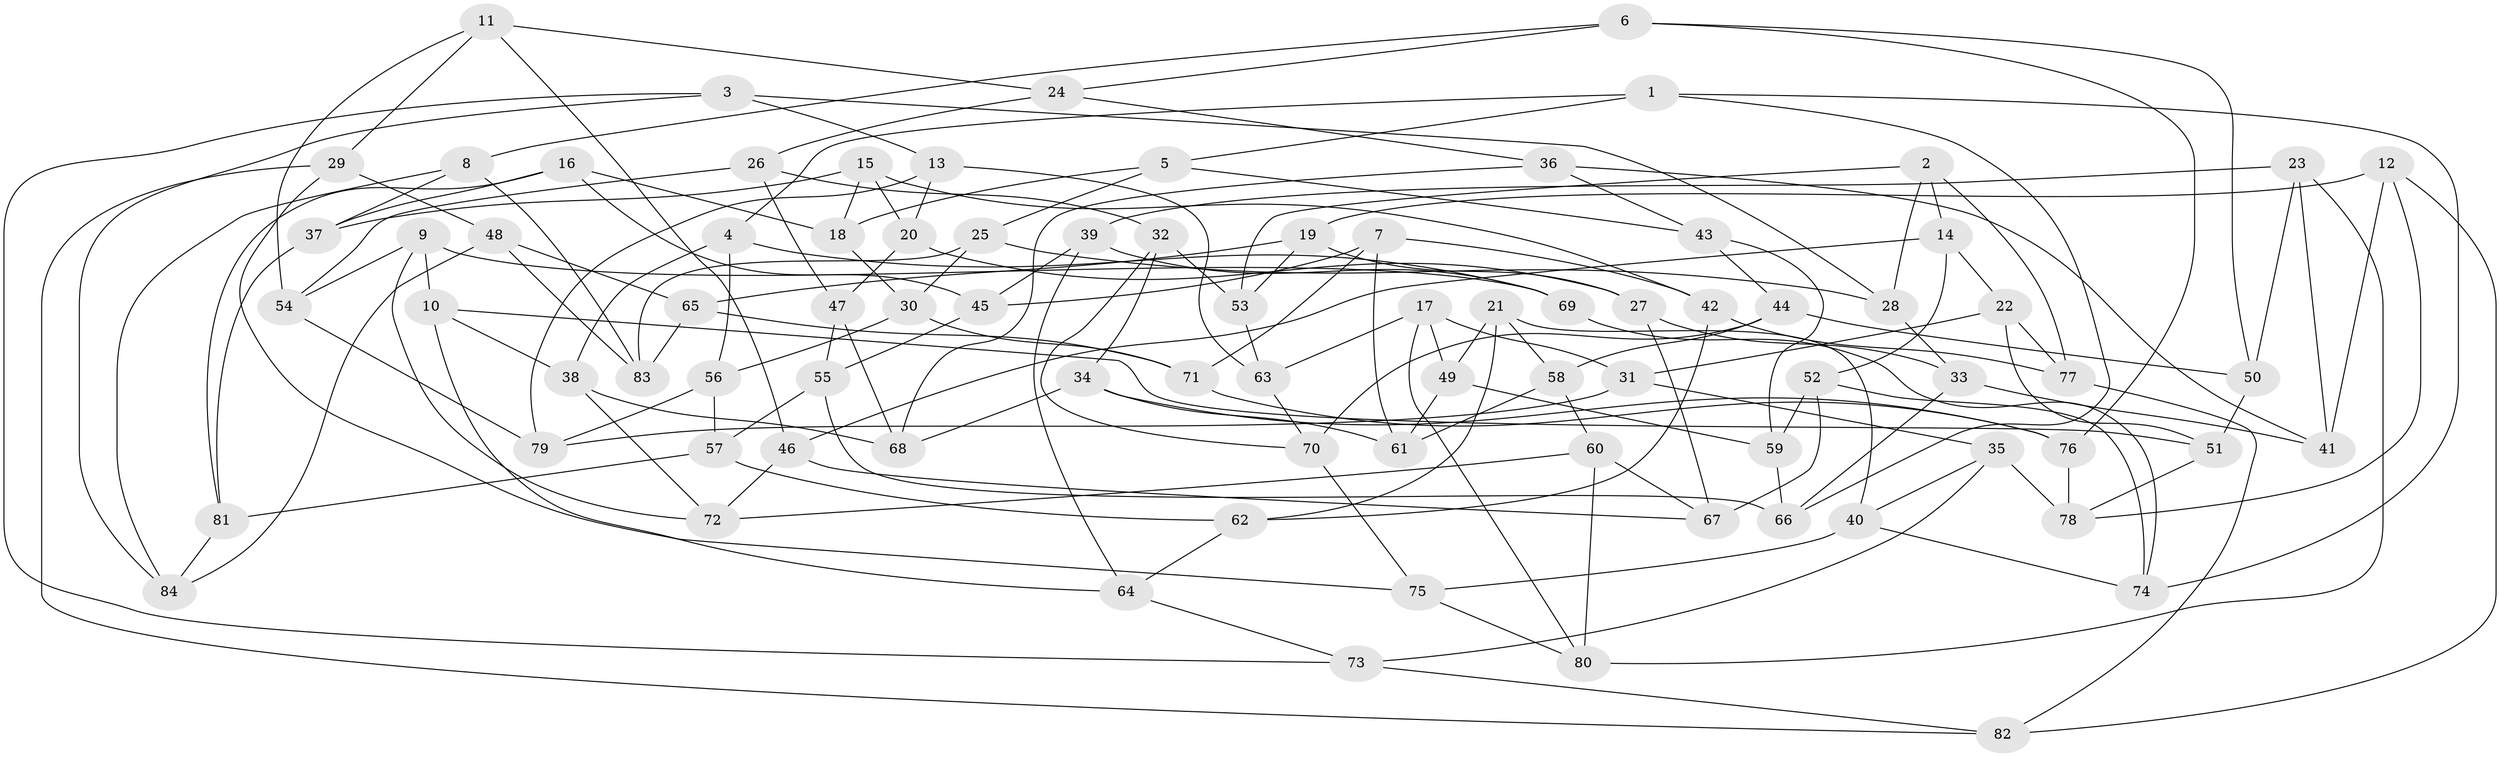 // coarse degree distribution, {9: 0.11904761904761904, 10: 0.047619047619047616, 6: 0.3333333333333333, 8: 0.07142857142857142, 4: 0.40476190476190477, 3: 0.023809523809523808}
// Generated by graph-tools (version 1.1) at 2025/21/03/04/25 18:21:01]
// undirected, 84 vertices, 168 edges
graph export_dot {
graph [start="1"]
  node [color=gray90,style=filled];
  1;
  2;
  3;
  4;
  5;
  6;
  7;
  8;
  9;
  10;
  11;
  12;
  13;
  14;
  15;
  16;
  17;
  18;
  19;
  20;
  21;
  22;
  23;
  24;
  25;
  26;
  27;
  28;
  29;
  30;
  31;
  32;
  33;
  34;
  35;
  36;
  37;
  38;
  39;
  40;
  41;
  42;
  43;
  44;
  45;
  46;
  47;
  48;
  49;
  50;
  51;
  52;
  53;
  54;
  55;
  56;
  57;
  58;
  59;
  60;
  61;
  62;
  63;
  64;
  65;
  66;
  67;
  68;
  69;
  70;
  71;
  72;
  73;
  74;
  75;
  76;
  77;
  78;
  79;
  80;
  81;
  82;
  83;
  84;
  1 -- 66;
  1 -- 74;
  1 -- 4;
  1 -- 5;
  2 -- 53;
  2 -- 14;
  2 -- 77;
  2 -- 28;
  3 -- 28;
  3 -- 84;
  3 -- 73;
  3 -- 13;
  4 -- 56;
  4 -- 69;
  4 -- 38;
  5 -- 18;
  5 -- 43;
  5 -- 25;
  6 -- 50;
  6 -- 8;
  6 -- 76;
  6 -- 24;
  7 -- 45;
  7 -- 61;
  7 -- 42;
  7 -- 71;
  8 -- 84;
  8 -- 37;
  8 -- 83;
  9 -- 10;
  9 -- 54;
  9 -- 72;
  9 -- 69;
  10 -- 38;
  10 -- 64;
  10 -- 51;
  11 -- 54;
  11 -- 29;
  11 -- 24;
  11 -- 46;
  12 -- 19;
  12 -- 82;
  12 -- 78;
  12 -- 41;
  13 -- 63;
  13 -- 79;
  13 -- 20;
  14 -- 46;
  14 -- 52;
  14 -- 22;
  15 -- 37;
  15 -- 18;
  15 -- 42;
  15 -- 20;
  16 -- 81;
  16 -- 45;
  16 -- 18;
  16 -- 37;
  17 -- 63;
  17 -- 80;
  17 -- 31;
  17 -- 49;
  18 -- 30;
  19 -- 27;
  19 -- 65;
  19 -- 53;
  20 -- 47;
  20 -- 27;
  21 -- 49;
  21 -- 40;
  21 -- 62;
  21 -- 58;
  22 -- 77;
  22 -- 31;
  22 -- 51;
  23 -- 80;
  23 -- 50;
  23 -- 41;
  23 -- 39;
  24 -- 36;
  24 -- 26;
  25 -- 83;
  25 -- 28;
  25 -- 30;
  26 -- 47;
  26 -- 32;
  26 -- 54;
  27 -- 33;
  27 -- 67;
  28 -- 33;
  29 -- 75;
  29 -- 48;
  29 -- 82;
  30 -- 56;
  30 -- 71;
  31 -- 35;
  31 -- 79;
  32 -- 53;
  32 -- 70;
  32 -- 34;
  33 -- 66;
  33 -- 41;
  34 -- 76;
  34 -- 61;
  34 -- 68;
  35 -- 73;
  35 -- 78;
  35 -- 40;
  36 -- 41;
  36 -- 43;
  36 -- 68;
  37 -- 81;
  38 -- 68;
  38 -- 72;
  39 -- 69;
  39 -- 45;
  39 -- 64;
  40 -- 75;
  40 -- 74;
  42 -- 77;
  42 -- 62;
  43 -- 44;
  43 -- 59;
  44 -- 58;
  44 -- 70;
  44 -- 50;
  45 -- 55;
  46 -- 67;
  46 -- 72;
  47 -- 68;
  47 -- 55;
  48 -- 65;
  48 -- 83;
  48 -- 84;
  49 -- 59;
  49 -- 61;
  50 -- 51;
  51 -- 78;
  52 -- 67;
  52 -- 59;
  52 -- 74;
  53 -- 63;
  54 -- 79;
  55 -- 57;
  55 -- 66;
  56 -- 79;
  56 -- 57;
  57 -- 62;
  57 -- 81;
  58 -- 60;
  58 -- 61;
  59 -- 66;
  60 -- 67;
  60 -- 80;
  60 -- 72;
  62 -- 64;
  63 -- 70;
  64 -- 73;
  65 -- 71;
  65 -- 83;
  69 -- 74;
  70 -- 75;
  71 -- 76;
  73 -- 82;
  75 -- 80;
  76 -- 78;
  77 -- 82;
  81 -- 84;
}
